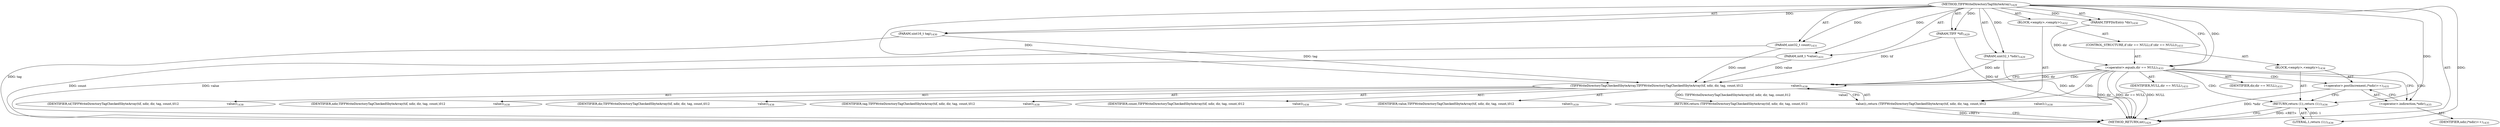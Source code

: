 digraph "TIFFWriteDirectoryTagSbyteArray" {  
"67972" [label = <(METHOD,TIFFWriteDirectoryTagSbyteArray)<SUB>1429</SUB>> ]
"67973" [label = <(PARAM,TIFF *tif)<SUB>1429</SUB>> ]
"67974" [label = <(PARAM,uint32_t *ndir)<SUB>1429</SUB>> ]
"67975" [label = <(PARAM,TIFFDirEntry *dir)<SUB>1430</SUB>> ]
"67976" [label = <(PARAM,uint16_t tag)<SUB>1430</SUB>> ]
"67977" [label = <(PARAM,uint32_t count)<SUB>1431</SUB>> ]
"67978" [label = <(PARAM,int8_t *value)<SUB>1431</SUB>> ]
"67979" [label = <(BLOCK,&lt;empty&gt;,&lt;empty&gt;)<SUB>1432</SUB>> ]
"67980" [label = <(CONTROL_STRUCTURE,if (dir == NULL),if (dir == NULL))<SUB>1433</SUB>> ]
"67981" [label = <(&lt;operator&gt;.equals,dir == NULL)<SUB>1433</SUB>> ]
"67982" [label = <(IDENTIFIER,dir,dir == NULL)<SUB>1433</SUB>> ]
"67983" [label = <(IDENTIFIER,NULL,dir == NULL)<SUB>1433</SUB>> ]
"67984" [label = <(BLOCK,&lt;empty&gt;,&lt;empty&gt;)<SUB>1434</SUB>> ]
"67985" [label = <(&lt;operator&gt;.postIncrement,(*ndir)++)<SUB>1435</SUB>> ]
"67986" [label = <(&lt;operator&gt;.indirection,*ndir)<SUB>1435</SUB>> ]
"67987" [label = <(IDENTIFIER,ndir,(*ndir)++)<SUB>1435</SUB>> ]
"67988" [label = <(RETURN,return (1);,return (1);)<SUB>1436</SUB>> ]
"67989" [label = <(LITERAL,1,return (1);)<SUB>1436</SUB>> ]
"67990" [label = <(RETURN,return (TIFFWriteDirectoryTagCheckedSbyteArray(tif, ndir, dir, tag, count,\012                                                   value));,return (TIFFWriteDirectoryTagCheckedSbyteArray(tif, ndir, dir, tag, count,\012                                                   value));)<SUB>1438</SUB>> ]
"67991" [label = <(TIFFWriteDirectoryTagCheckedSbyteArray,TIFFWriteDirectoryTagCheckedSbyteArray(tif, ndir, dir, tag, count,\012                                                   value))<SUB>1438</SUB>> ]
"67992" [label = <(IDENTIFIER,tif,TIFFWriteDirectoryTagCheckedSbyteArray(tif, ndir, dir, tag, count,\012                                                   value))<SUB>1438</SUB>> ]
"67993" [label = <(IDENTIFIER,ndir,TIFFWriteDirectoryTagCheckedSbyteArray(tif, ndir, dir, tag, count,\012                                                   value))<SUB>1438</SUB>> ]
"67994" [label = <(IDENTIFIER,dir,TIFFWriteDirectoryTagCheckedSbyteArray(tif, ndir, dir, tag, count,\012                                                   value))<SUB>1438</SUB>> ]
"67995" [label = <(IDENTIFIER,tag,TIFFWriteDirectoryTagCheckedSbyteArray(tif, ndir, dir, tag, count,\012                                                   value))<SUB>1438</SUB>> ]
"67996" [label = <(IDENTIFIER,count,TIFFWriteDirectoryTagCheckedSbyteArray(tif, ndir, dir, tag, count,\012                                                   value))<SUB>1438</SUB>> ]
"67997" [label = <(IDENTIFIER,value,TIFFWriteDirectoryTagCheckedSbyteArray(tif, ndir, dir, tag, count,\012                                                   value))<SUB>1439</SUB>> ]
"67998" [label = <(METHOD_RETURN,int)<SUB>1429</SUB>> ]
  "67972" -> "67973"  [ label = "AST: "] 
  "67972" -> "67974"  [ label = "AST: "] 
  "67972" -> "67975"  [ label = "AST: "] 
  "67972" -> "67976"  [ label = "AST: "] 
  "67972" -> "67977"  [ label = "AST: "] 
  "67972" -> "67978"  [ label = "AST: "] 
  "67972" -> "67979"  [ label = "AST: "] 
  "67972" -> "67998"  [ label = "AST: "] 
  "67979" -> "67980"  [ label = "AST: "] 
  "67979" -> "67990"  [ label = "AST: "] 
  "67980" -> "67981"  [ label = "AST: "] 
  "67980" -> "67984"  [ label = "AST: "] 
  "67981" -> "67982"  [ label = "AST: "] 
  "67981" -> "67983"  [ label = "AST: "] 
  "67984" -> "67985"  [ label = "AST: "] 
  "67984" -> "67988"  [ label = "AST: "] 
  "67985" -> "67986"  [ label = "AST: "] 
  "67986" -> "67987"  [ label = "AST: "] 
  "67988" -> "67989"  [ label = "AST: "] 
  "67990" -> "67991"  [ label = "AST: "] 
  "67991" -> "67992"  [ label = "AST: "] 
  "67991" -> "67993"  [ label = "AST: "] 
  "67991" -> "67994"  [ label = "AST: "] 
  "67991" -> "67995"  [ label = "AST: "] 
  "67991" -> "67996"  [ label = "AST: "] 
  "67991" -> "67997"  [ label = "AST: "] 
  "67990" -> "67998"  [ label = "CFG: "] 
  "67981" -> "67986"  [ label = "CFG: "] 
  "67981" -> "67991"  [ label = "CFG: "] 
  "67991" -> "67990"  [ label = "CFG: "] 
  "67985" -> "67988"  [ label = "CFG: "] 
  "67988" -> "67998"  [ label = "CFG: "] 
  "67986" -> "67985"  [ label = "CFG: "] 
  "67972" -> "67981"  [ label = "CFG: "] 
  "67988" -> "67998"  [ label = "DDG: &lt;RET&gt;"] 
  "67990" -> "67998"  [ label = "DDG: &lt;RET&gt;"] 
  "67973" -> "67998"  [ label = "DDG: tif"] 
  "67974" -> "67998"  [ label = "DDG: ndir"] 
  "67976" -> "67998"  [ label = "DDG: tag"] 
  "67977" -> "67998"  [ label = "DDG: count"] 
  "67978" -> "67998"  [ label = "DDG: value"] 
  "67981" -> "67998"  [ label = "DDG: dir"] 
  "67981" -> "67998"  [ label = "DDG: dir == NULL"] 
  "67985" -> "67998"  [ label = "DDG: *ndir"] 
  "67981" -> "67998"  [ label = "DDG: NULL"] 
  "67972" -> "67973"  [ label = "DDG: "] 
  "67972" -> "67974"  [ label = "DDG: "] 
  "67972" -> "67975"  [ label = "DDG: "] 
  "67972" -> "67976"  [ label = "DDG: "] 
  "67972" -> "67977"  [ label = "DDG: "] 
  "67972" -> "67978"  [ label = "DDG: "] 
  "67991" -> "67990"  [ label = "DDG: TIFFWriteDirectoryTagCheckedSbyteArray(tif, ndir, dir, tag, count,\012                                                   value)"] 
  "67975" -> "67981"  [ label = "DDG: dir"] 
  "67972" -> "67981"  [ label = "DDG: "] 
  "67989" -> "67988"  [ label = "DDG: 1"] 
  "67972" -> "67988"  [ label = "DDG: "] 
  "67973" -> "67991"  [ label = "DDG: tif"] 
  "67972" -> "67991"  [ label = "DDG: "] 
  "67974" -> "67991"  [ label = "DDG: ndir"] 
  "67981" -> "67991"  [ label = "DDG: dir"] 
  "67976" -> "67991"  [ label = "DDG: tag"] 
  "67977" -> "67991"  [ label = "DDG: count"] 
  "67978" -> "67991"  [ label = "DDG: value"] 
  "67972" -> "67989"  [ label = "DDG: "] 
  "67981" -> "67990"  [ label = "CDG: "] 
  "67981" -> "67986"  [ label = "CDG: "] 
  "67981" -> "67988"  [ label = "CDG: "] 
  "67981" -> "67985"  [ label = "CDG: "] 
  "67981" -> "67991"  [ label = "CDG: "] 
}
